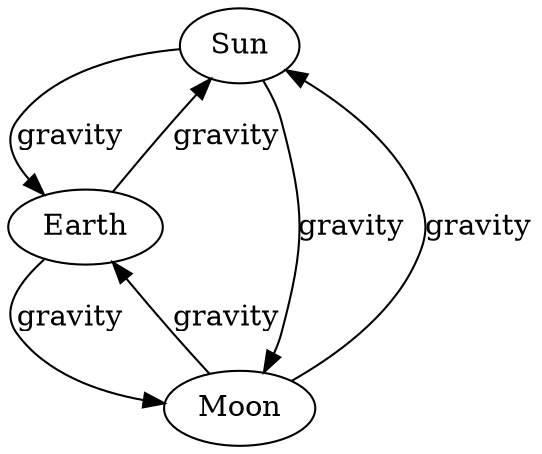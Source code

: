 digraph {
  "Sun" -> "Earth" [label="gravity"];
  "Sun" -> "Moon" [label="gravity"];
  "Earth" -> "Sun" [label="gravity"];
  "Earth" -> "Moon" [label="gravity"];
  "Moon" -> "Sun" [label="gravity"];
  "Moon" -> "Earth" [label="gravity"];
}
